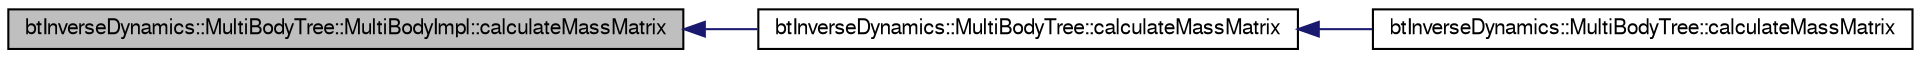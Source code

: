 digraph G
{
  bgcolor="transparent";
  edge [fontname="FreeSans",fontsize=10,labelfontname="FreeSans",labelfontsize=10];
  node [fontname="FreeSans",fontsize=10,shape=record];
  rankdir=LR;
  Node1 [label="btInverseDynamics::MultiBodyTree::MultiBodyImpl::calculateMassMatrix",height=0.2,width=0.4,color="black", fillcolor="grey75", style="filled" fontcolor="black"];
  Node1 -> Node2 [dir=back,color="midnightblue",fontsize=10,style="solid"];
  Node2 [label="btInverseDynamics::MultiBodyTree::calculateMassMatrix",height=0.2,width=0.4,color="black",URL="$classbt_inverse_dynamics_1_1_multi_body_tree.html#0a767d639bb90ad3b1cb529eb26baa75"];
  Node2 -> Node3 [dir=back,color="midnightblue",fontsize=10,style="solid"];
  Node3 [label="btInverseDynamics::MultiBodyTree::calculateMassMatrix",height=0.2,width=0.4,color="black",URL="$classbt_inverse_dynamics_1_1_multi_body_tree.html#07b710ad4cbbe4cdadd8e2b5ad7c854a"];
}
